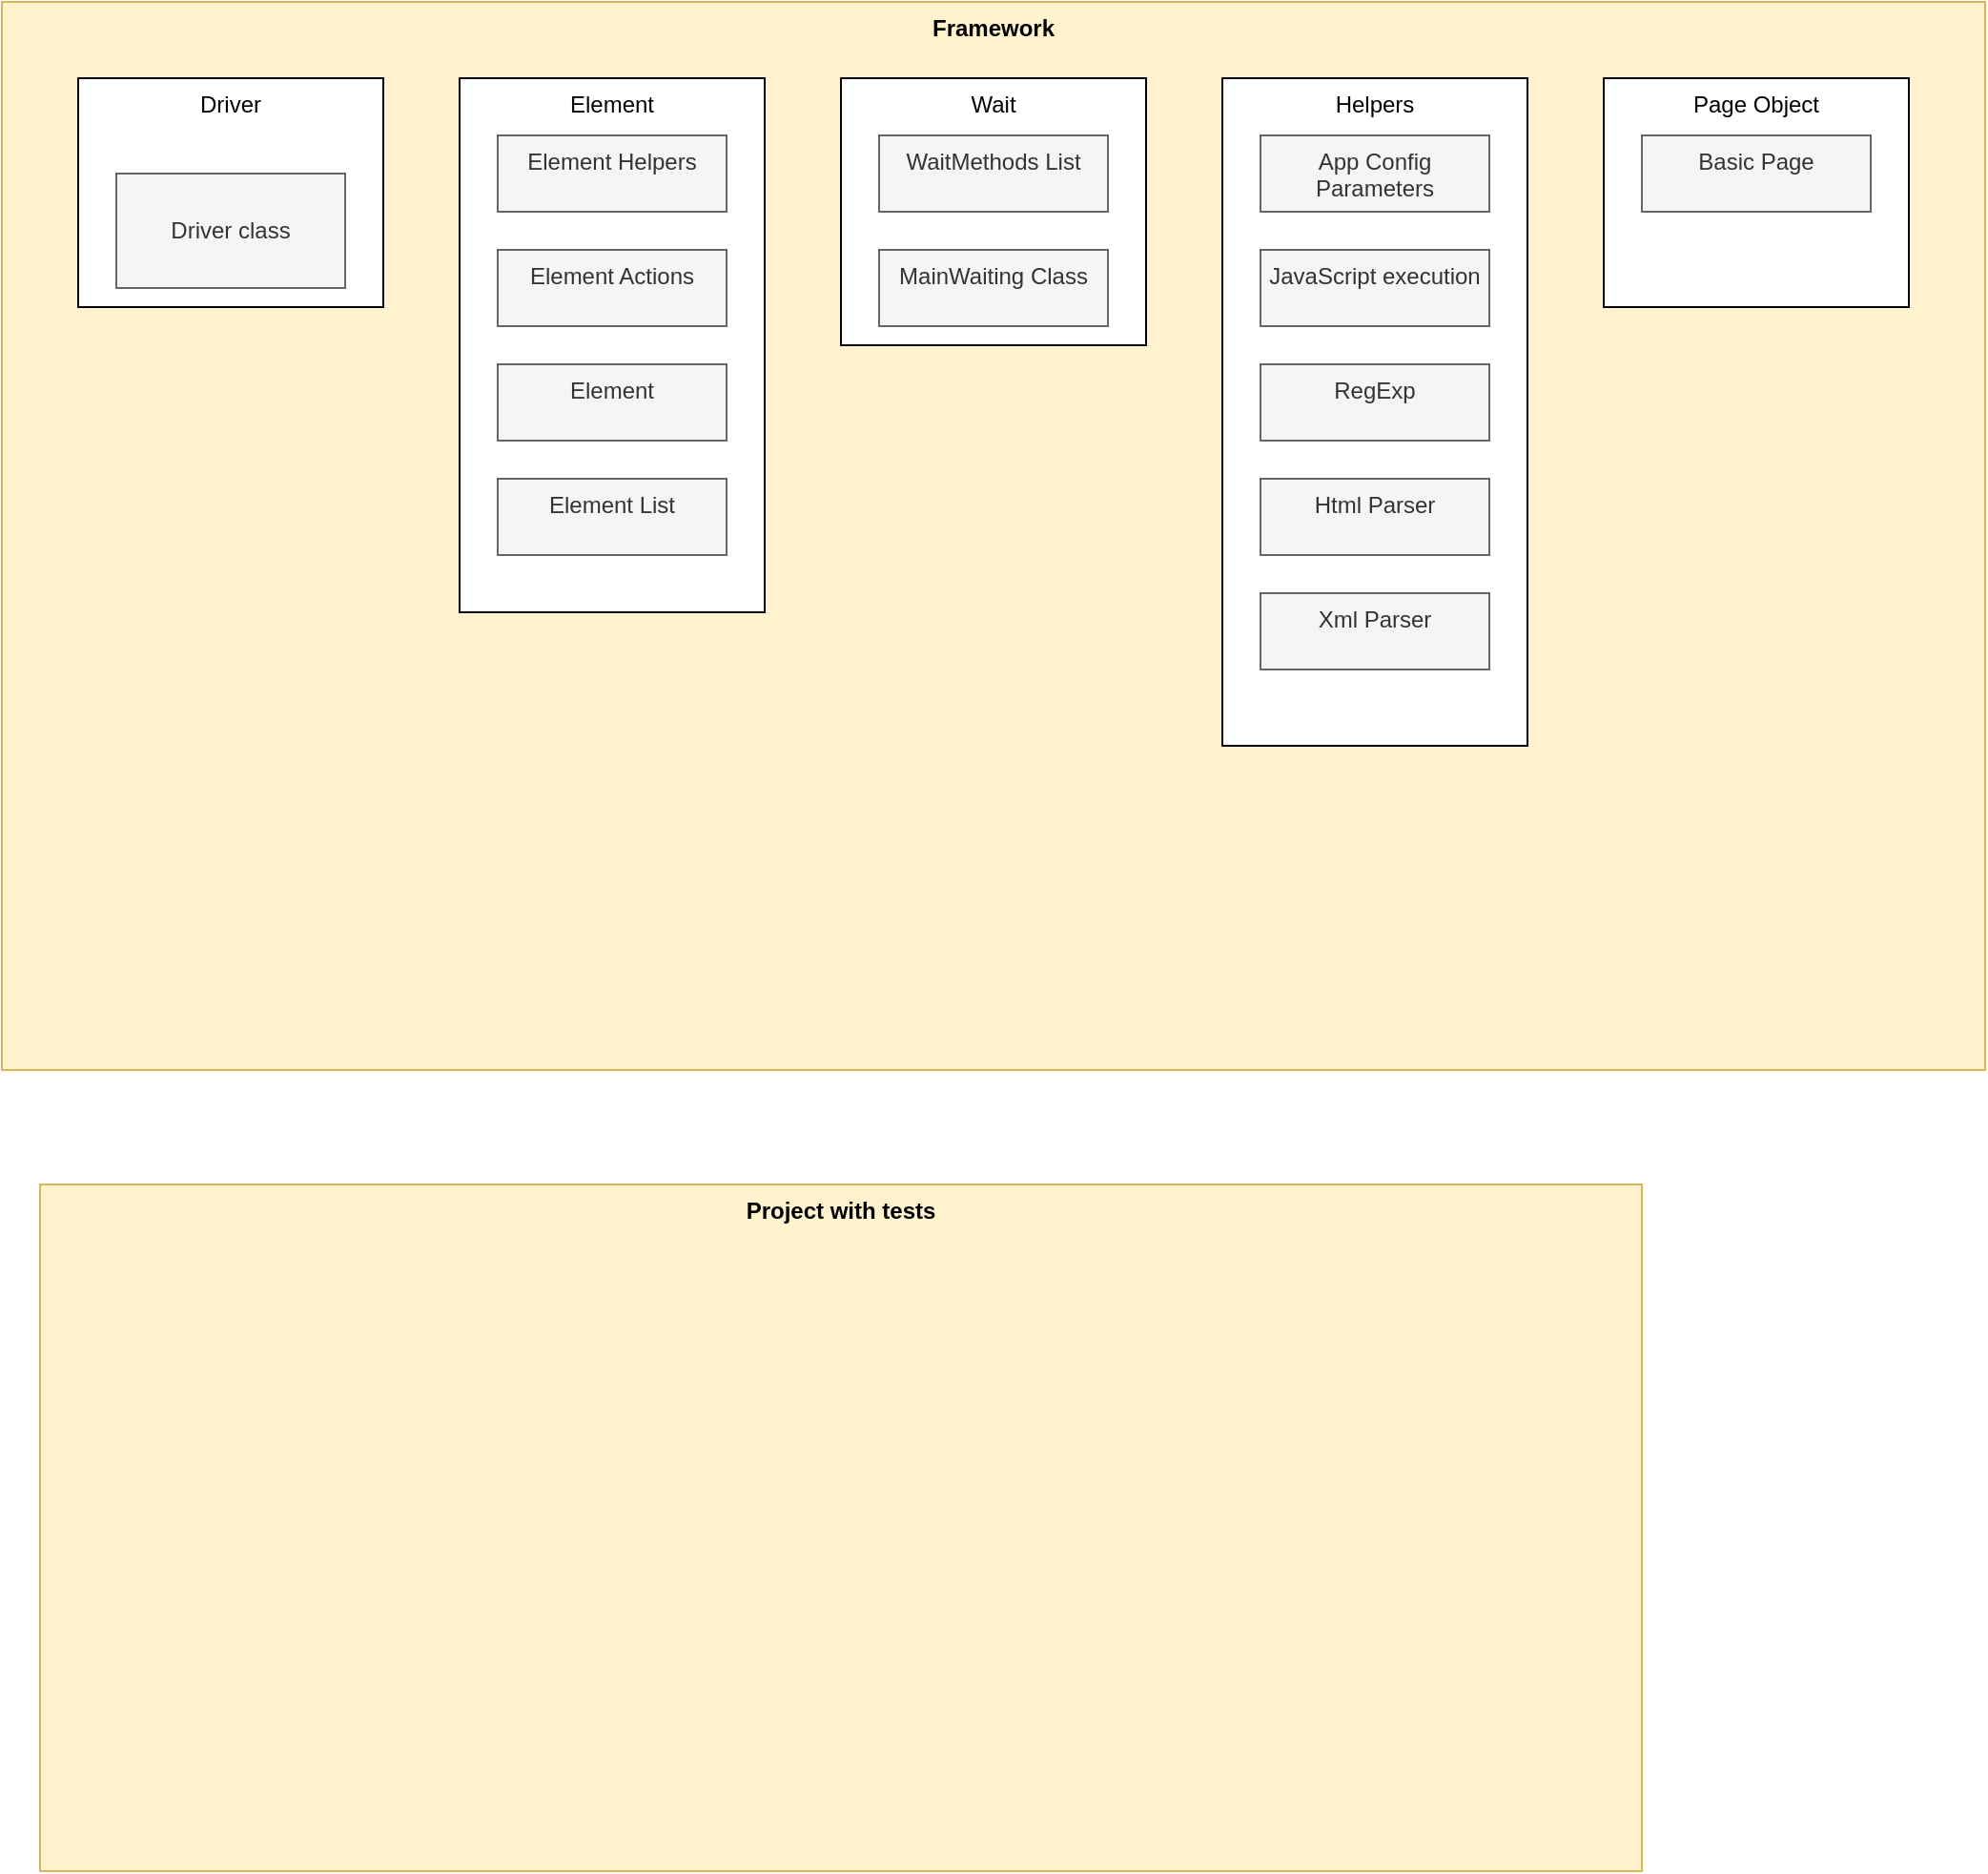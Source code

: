 <mxfile version="15.0.6" type="device"><diagram id="FT95luV0OnBcsL0RvzRC" name="Page-1"><mxGraphModel dx="1360" dy="785" grid="1" gridSize="10" guides="1" tooltips="1" connect="1" arrows="1" fold="1" page="1" pageScale="1" pageWidth="1169" pageHeight="1654" math="0" shadow="0"><root><mxCell id="0"/><mxCell id="1" parent="0"/><mxCell id="dkkMiIMp2Da1CuiGsyxN-3" value="Framework" style="rounded=0;whiteSpace=wrap;html=1;fillColor=#fff2cc;strokeColor=#d6b656;verticalAlign=top;fontStyle=1" vertex="1" parent="1"><mxGeometry x="120" y="40" width="1040" height="560" as="geometry"/></mxCell><mxCell id="dkkMiIMp2Da1CuiGsyxN-5" value="Project with tests" style="rounded=0;whiteSpace=wrap;html=1;fillColor=#fff2cc;strokeColor=#d6b656;verticalAlign=top;fontStyle=1" vertex="1" parent="1"><mxGeometry x="140" y="660" width="840" height="360" as="geometry"/></mxCell><mxCell id="dkkMiIMp2Da1CuiGsyxN-7" value="Driver" style="rounded=0;whiteSpace=wrap;html=1;verticalAlign=top;" vertex="1" parent="1"><mxGeometry x="160" y="80" width="160" height="120" as="geometry"/></mxCell><mxCell id="dkkMiIMp2Da1CuiGsyxN-4" value="Driver class" style="rounded=0;whiteSpace=wrap;html=1;fillColor=#f5f5f5;strokeColor=#666666;fontColor=#333333;" vertex="1" parent="1"><mxGeometry x="180" y="130" width="120" height="60" as="geometry"/></mxCell><mxCell id="dkkMiIMp2Da1CuiGsyxN-8" value="Helpers" style="rounded=0;whiteSpace=wrap;html=1;verticalAlign=top;" vertex="1" parent="1"><mxGeometry x="760" y="80" width="160" height="350" as="geometry"/></mxCell><mxCell id="dkkMiIMp2Da1CuiGsyxN-9" value="Element" style="rounded=0;whiteSpace=wrap;html=1;verticalAlign=top;" vertex="1" parent="1"><mxGeometry x="360" y="80" width="160" height="280" as="geometry"/></mxCell><mxCell id="dkkMiIMp2Da1CuiGsyxN-10" value="Wait" style="rounded=0;whiteSpace=wrap;html=1;verticalAlign=top;" vertex="1" parent="1"><mxGeometry x="560" y="80" width="160" height="140" as="geometry"/></mxCell><mxCell id="dkkMiIMp2Da1CuiGsyxN-11" value="Page Object" style="rounded=0;whiteSpace=wrap;html=1;verticalAlign=top;" vertex="1" parent="1"><mxGeometry x="960" y="80" width="160" height="120" as="geometry"/></mxCell><mxCell id="dkkMiIMp2Da1CuiGsyxN-12" value="App Config Parameters" style="rounded=0;whiteSpace=wrap;html=1;verticalAlign=top;fillColor=#f5f5f5;strokeColor=#666666;fontColor=#333333;" vertex="1" parent="1"><mxGeometry x="780" y="110" width="120" height="40" as="geometry"/></mxCell><mxCell id="dkkMiIMp2Da1CuiGsyxN-13" value="JavaScript execution" style="rounded=0;whiteSpace=wrap;html=1;verticalAlign=top;fillColor=#f5f5f5;strokeColor=#666666;fontColor=#333333;" vertex="1" parent="1"><mxGeometry x="780" y="170" width="120" height="40" as="geometry"/></mxCell><mxCell id="dkkMiIMp2Da1CuiGsyxN-14" value="RegExp" style="rounded=0;whiteSpace=wrap;html=1;verticalAlign=top;fillColor=#f5f5f5;strokeColor=#666666;fontColor=#333333;" vertex="1" parent="1"><mxGeometry x="780" y="230" width="120" height="40" as="geometry"/></mxCell><mxCell id="dkkMiIMp2Da1CuiGsyxN-15" value="Html Parser" style="rounded=0;whiteSpace=wrap;html=1;verticalAlign=top;fillColor=#f5f5f5;strokeColor=#666666;fontColor=#333333;" vertex="1" parent="1"><mxGeometry x="780" y="290" width="120" height="40" as="geometry"/></mxCell><mxCell id="dkkMiIMp2Da1CuiGsyxN-16" value="Xml Parser" style="rounded=0;whiteSpace=wrap;html=1;verticalAlign=top;fillColor=#f5f5f5;strokeColor=#666666;fontColor=#333333;" vertex="1" parent="1"><mxGeometry x="780" y="350" width="120" height="40" as="geometry"/></mxCell><mxCell id="dkkMiIMp2Da1CuiGsyxN-17" value="Basic Page" style="rounded=0;whiteSpace=wrap;html=1;verticalAlign=top;fillColor=#f5f5f5;strokeColor=#666666;fontColor=#333333;" vertex="1" parent="1"><mxGeometry x="980" y="110" width="120" height="40" as="geometry"/></mxCell><mxCell id="dkkMiIMp2Da1CuiGsyxN-18" value="WaitMethods List" style="rounded=0;whiteSpace=wrap;html=1;verticalAlign=top;fillColor=#f5f5f5;strokeColor=#666666;fontColor=#333333;" vertex="1" parent="1"><mxGeometry x="580" y="110" width="120" height="40" as="geometry"/></mxCell><mxCell id="dkkMiIMp2Da1CuiGsyxN-19" value="MainWaiting Class" style="rounded=0;whiteSpace=wrap;html=1;verticalAlign=top;fillColor=#f5f5f5;strokeColor=#666666;fontColor=#333333;" vertex="1" parent="1"><mxGeometry x="580" y="170" width="120" height="40" as="geometry"/></mxCell><mxCell id="dkkMiIMp2Da1CuiGsyxN-20" value="Element Helpers" style="rounded=0;whiteSpace=wrap;html=1;verticalAlign=top;fillColor=#f5f5f5;strokeColor=#666666;fontColor=#333333;" vertex="1" parent="1"><mxGeometry x="380" y="110" width="120" height="40" as="geometry"/></mxCell><mxCell id="dkkMiIMp2Da1CuiGsyxN-21" value="Element Actions" style="rounded=0;whiteSpace=wrap;html=1;verticalAlign=top;fillColor=#f5f5f5;strokeColor=#666666;fontColor=#333333;" vertex="1" parent="1"><mxGeometry x="380" y="170" width="120" height="40" as="geometry"/></mxCell><mxCell id="dkkMiIMp2Da1CuiGsyxN-22" value="Element" style="rounded=0;whiteSpace=wrap;html=1;verticalAlign=top;fillColor=#f5f5f5;strokeColor=#666666;fontColor=#333333;" vertex="1" parent="1"><mxGeometry x="380" y="230" width="120" height="40" as="geometry"/></mxCell><mxCell id="dkkMiIMp2Da1CuiGsyxN-23" value="Element List" style="rounded=0;whiteSpace=wrap;html=1;verticalAlign=top;fillColor=#f5f5f5;strokeColor=#666666;fontColor=#333333;" vertex="1" parent="1"><mxGeometry x="380" y="290" width="120" height="40" as="geometry"/></mxCell></root></mxGraphModel></diagram></mxfile>